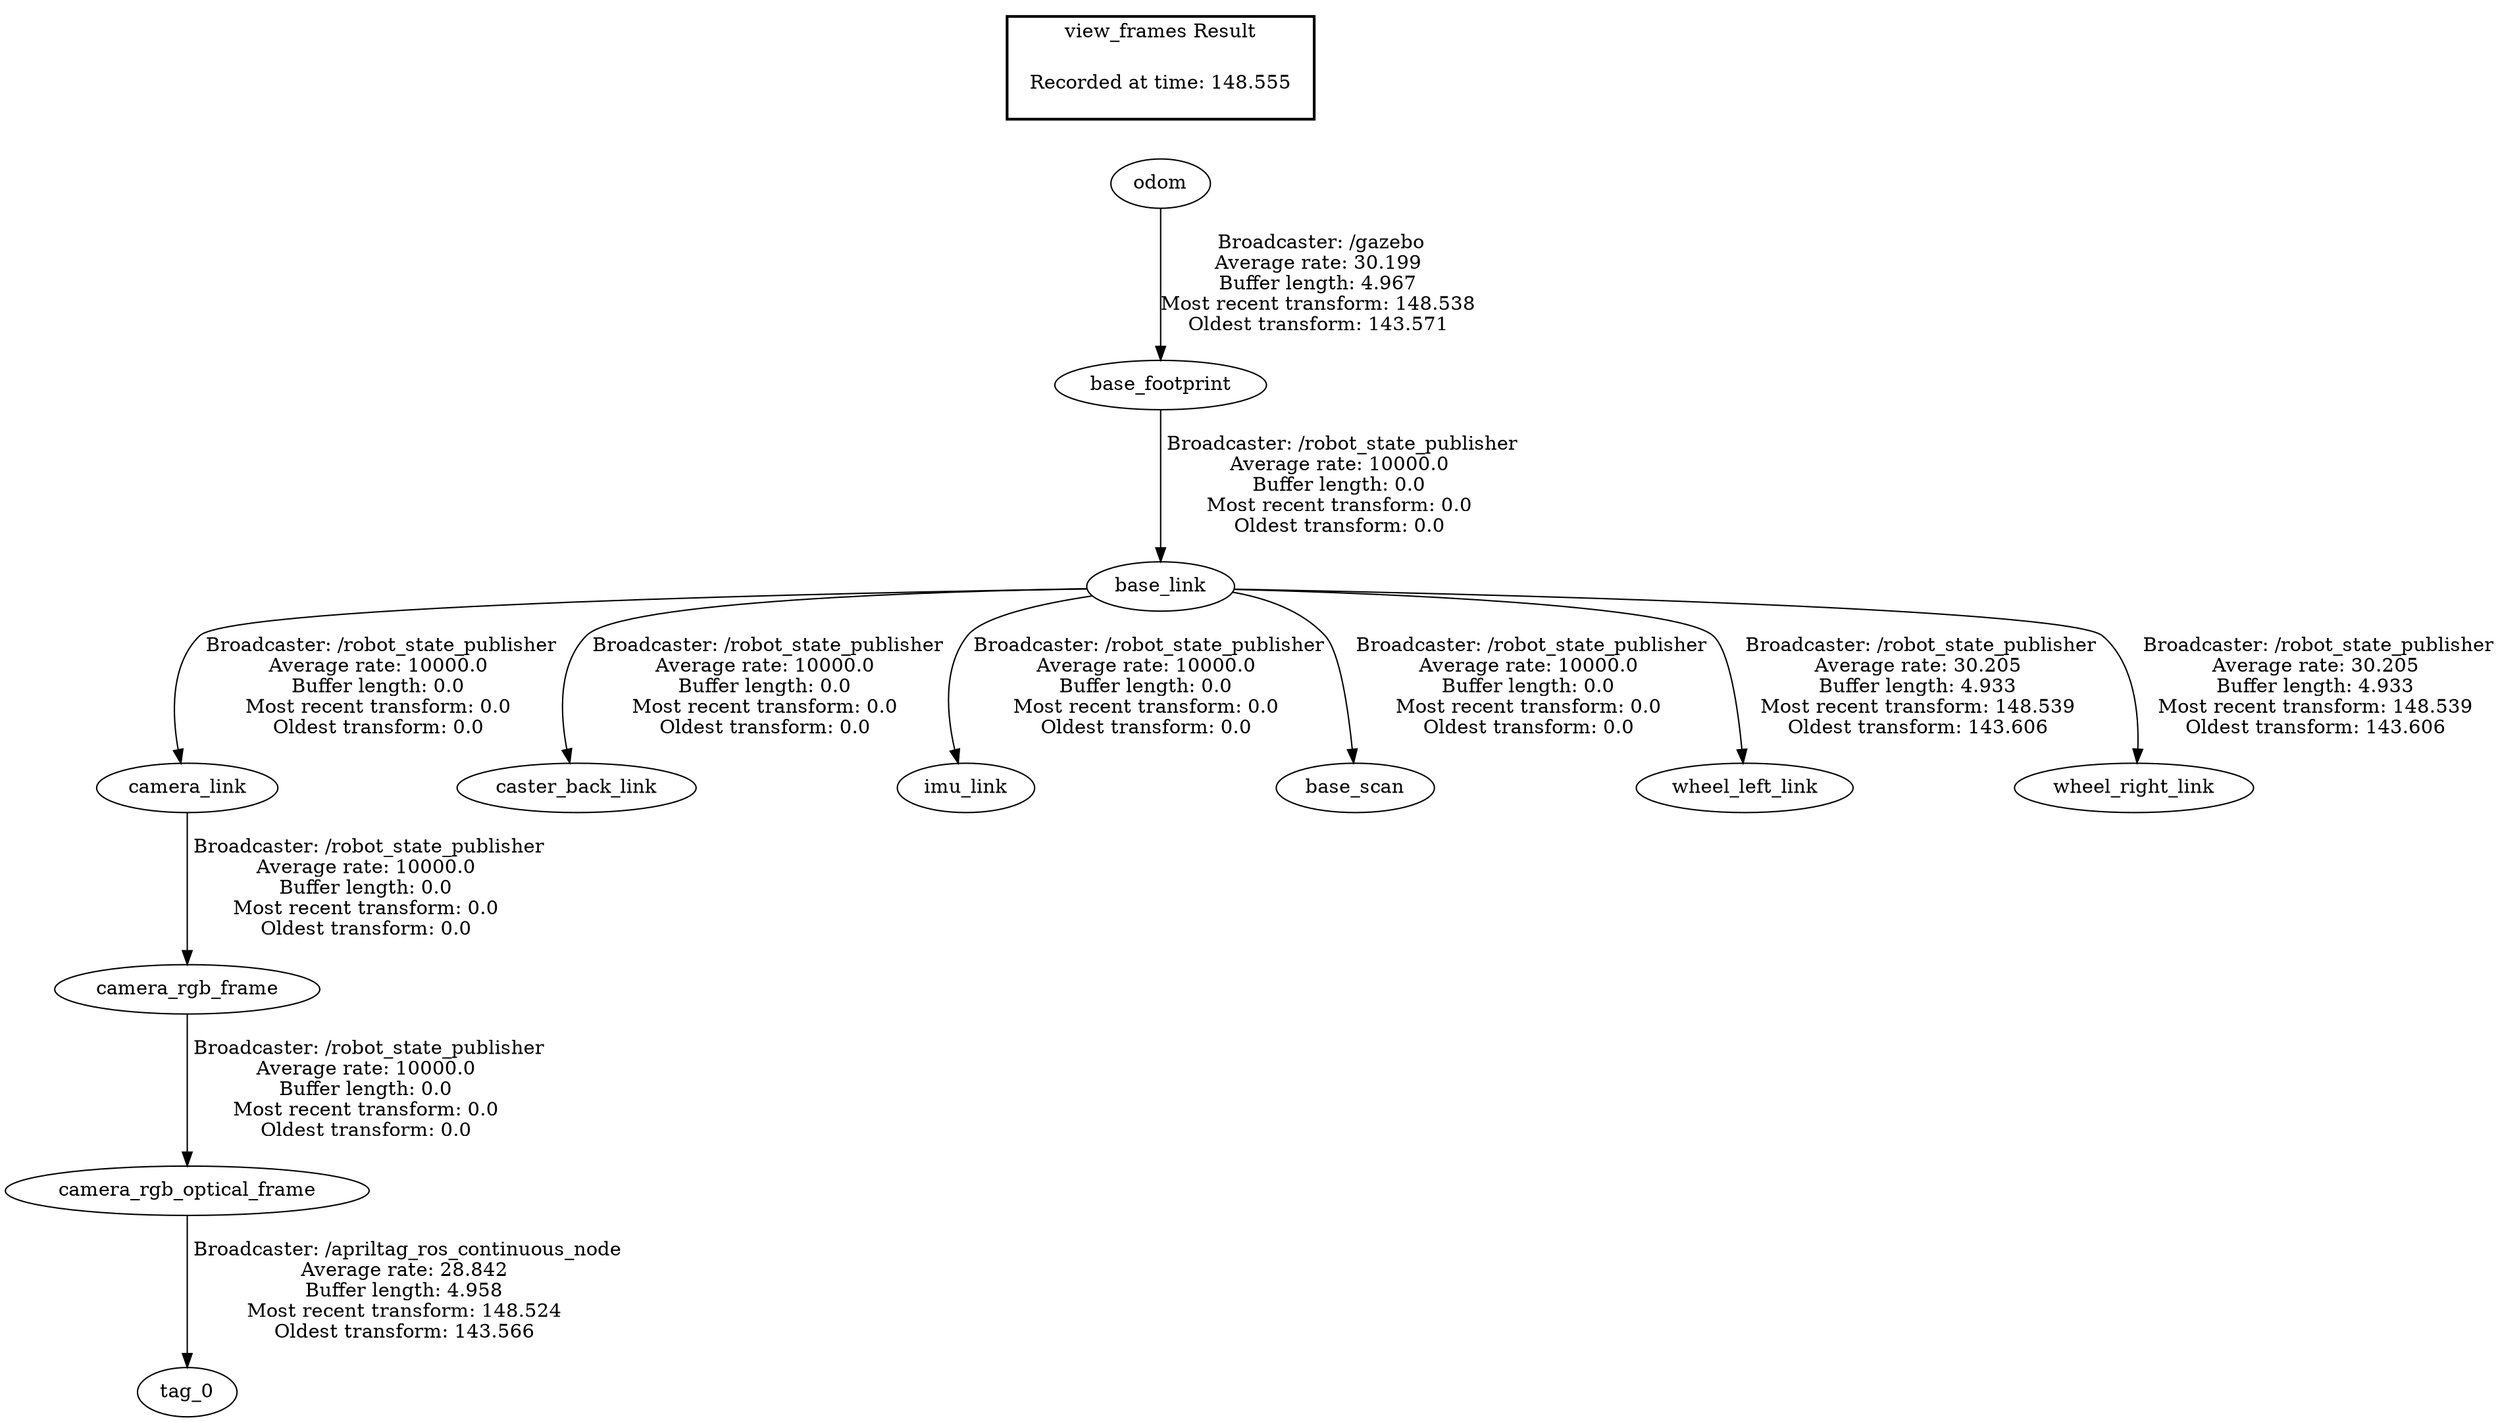 digraph G {
"odom" -> "base_footprint"[label=" Broadcaster: /gazebo\nAverage rate: 30.199\nBuffer length: 4.967\nMost recent transform: 148.538\nOldest transform: 143.571\n"];
"camera_rgb_optical_frame" -> "tag_0"[label=" Broadcaster: /apriltag_ros_continuous_node\nAverage rate: 28.842\nBuffer length: 4.958\nMost recent transform: 148.524\nOldest transform: 143.566\n"];
"camera_rgb_frame" -> "camera_rgb_optical_frame"[label=" Broadcaster: /robot_state_publisher\nAverage rate: 10000.0\nBuffer length: 0.0\nMost recent transform: 0.0\nOldest transform: 0.0\n"];
"base_footprint" -> "base_link"[label=" Broadcaster: /robot_state_publisher\nAverage rate: 10000.0\nBuffer length: 0.0\nMost recent transform: 0.0\nOldest transform: 0.0\n"];
"base_link" -> "camera_link"[label=" Broadcaster: /robot_state_publisher\nAverage rate: 10000.0\nBuffer length: 0.0\nMost recent transform: 0.0\nOldest transform: 0.0\n"];
"camera_link" -> "camera_rgb_frame"[label=" Broadcaster: /robot_state_publisher\nAverage rate: 10000.0\nBuffer length: 0.0\nMost recent transform: 0.0\nOldest transform: 0.0\n"];
"base_link" -> "caster_back_link"[label=" Broadcaster: /robot_state_publisher\nAverage rate: 10000.0\nBuffer length: 0.0\nMost recent transform: 0.0\nOldest transform: 0.0\n"];
"base_link" -> "imu_link"[label=" Broadcaster: /robot_state_publisher\nAverage rate: 10000.0\nBuffer length: 0.0\nMost recent transform: 0.0\nOldest transform: 0.0\n"];
"base_link" -> "base_scan"[label=" Broadcaster: /robot_state_publisher\nAverage rate: 10000.0\nBuffer length: 0.0\nMost recent transform: 0.0\nOldest transform: 0.0\n"];
"base_link" -> "wheel_left_link"[label=" Broadcaster: /robot_state_publisher\nAverage rate: 30.205\nBuffer length: 4.933\nMost recent transform: 148.539\nOldest transform: 143.606\n"];
"base_link" -> "wheel_right_link"[label=" Broadcaster: /robot_state_publisher\nAverage rate: 30.205\nBuffer length: 4.933\nMost recent transform: 148.539\nOldest transform: 143.606\n"];
edge [style=invis];
 subgraph cluster_legend { style=bold; color=black; label ="view_frames Result";
"Recorded at time: 148.555"[ shape=plaintext ] ;
}->"odom";
}
